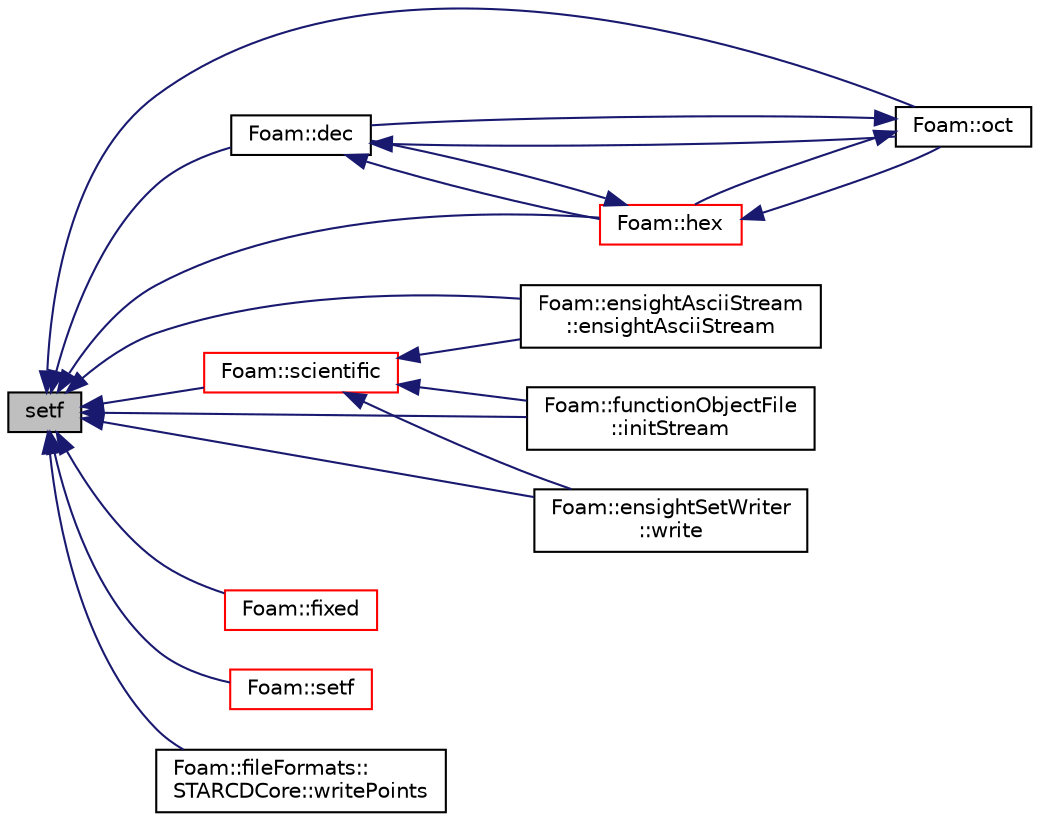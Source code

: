 digraph "setf"
{
  bgcolor="transparent";
  edge [fontname="Helvetica",fontsize="10",labelfontname="Helvetica",labelfontsize="10"];
  node [fontname="Helvetica",fontsize="10",shape=record];
  rankdir="LR";
  Node1 [label="setf",height=0.2,width=0.4,color="black", fillcolor="grey75", style="filled", fontcolor="black"];
  Node1 -> Node2 [dir="back",color="midnightblue",fontsize="10",style="solid",fontname="Helvetica"];
  Node2 [label="Foam::dec",height=0.2,width=0.4,color="black",URL="$a10725.html#a47ca7adb297045b87b8c1f4cc2bcbb0d"];
  Node2 -> Node3 [dir="back",color="midnightblue",fontsize="10",style="solid",fontname="Helvetica"];
  Node3 [label="Foam::hex",height=0.2,width=0.4,color="red",URL="$a10725.html#a4ddae43d14dd72d6b0cd9ab61fe4e04e"];
  Node3 -> Node2 [dir="back",color="midnightblue",fontsize="10",style="solid",fontname="Helvetica"];
  Node3 -> Node4 [dir="back",color="midnightblue",fontsize="10",style="solid",fontname="Helvetica"];
  Node4 [label="Foam::oct",height=0.2,width=0.4,color="black",URL="$a10725.html#aef540d5f46887a996e357801f6faa1d0"];
  Node4 -> Node2 [dir="back",color="midnightblue",fontsize="10",style="solid",fontname="Helvetica"];
  Node4 -> Node3 [dir="back",color="midnightblue",fontsize="10",style="solid",fontname="Helvetica"];
  Node2 -> Node4 [dir="back",color="midnightblue",fontsize="10",style="solid",fontname="Helvetica"];
  Node1 -> Node5 [dir="back",color="midnightblue",fontsize="10",style="solid",fontname="Helvetica"];
  Node5 [label="Foam::ensightAsciiStream\l::ensightAsciiStream",height=0.2,width=0.4,color="black",URL="$a00642.html#a6054ae07085594d55ff34bd164120b33",tooltip="Construct from components. "];
  Node1 -> Node6 [dir="back",color="midnightblue",fontsize="10",style="solid",fontname="Helvetica"];
  Node6 [label="Foam::fixed",height=0.2,width=0.4,color="red",URL="$a10725.html#a45ee72182a882ba3b1b3ff5da976576c"];
  Node1 -> Node3 [dir="back",color="midnightblue",fontsize="10",style="solid",fontname="Helvetica"];
  Node1 -> Node7 [dir="back",color="midnightblue",fontsize="10",style="solid",fontname="Helvetica"];
  Node7 [label="Foam::functionObjectFile\l::initStream",height=0.2,width=0.4,color="black",URL="$a00868.html#a41204852a4fe8fc67a5f2edb77233996",tooltip="Initialise the output stream for writing. "];
  Node1 -> Node4 [dir="back",color="midnightblue",fontsize="10",style="solid",fontname="Helvetica"];
  Node1 -> Node8 [dir="back",color="midnightblue",fontsize="10",style="solid",fontname="Helvetica"];
  Node8 [label="Foam::scientific",height=0.2,width=0.4,color="red",URL="$a10725.html#a78214b33dde7e68fda6f5609b6faa561"];
  Node8 -> Node5 [dir="back",color="midnightblue",fontsize="10",style="solid",fontname="Helvetica"];
  Node8 -> Node7 [dir="back",color="midnightblue",fontsize="10",style="solid",fontname="Helvetica"];
  Node8 -> Node9 [dir="back",color="midnightblue",fontsize="10",style="solid",fontname="Helvetica"];
  Node9 [label="Foam::ensightSetWriter\l::write",height=0.2,width=0.4,color="black",URL="$a00657.html#a630f6b7c40da086ca6bfde703206e847",tooltip="General entry point for writing. "];
  Node1 -> Node10 [dir="back",color="midnightblue",fontsize="10",style="solid",fontname="Helvetica"];
  Node10 [label="Foam::setf",height=0.2,width=0.4,color="red",URL="$a10725.html#a11ab31005f651958c35d64c8df183e8c"];
  Node1 -> Node9 [dir="back",color="midnightblue",fontsize="10",style="solid",fontname="Helvetica"];
  Node1 -> Node11 [dir="back",color="midnightblue",fontsize="10",style="solid",fontname="Helvetica"];
  Node11 [label="Foam::fileFormats::\lSTARCDCore::writePoints",height=0.2,width=0.4,color="black",URL="$a02428.html#a76648eaaa2ceae4c3ea8a27689464bca",tooltip="Write header and points to (.vrt) file. "];
}
